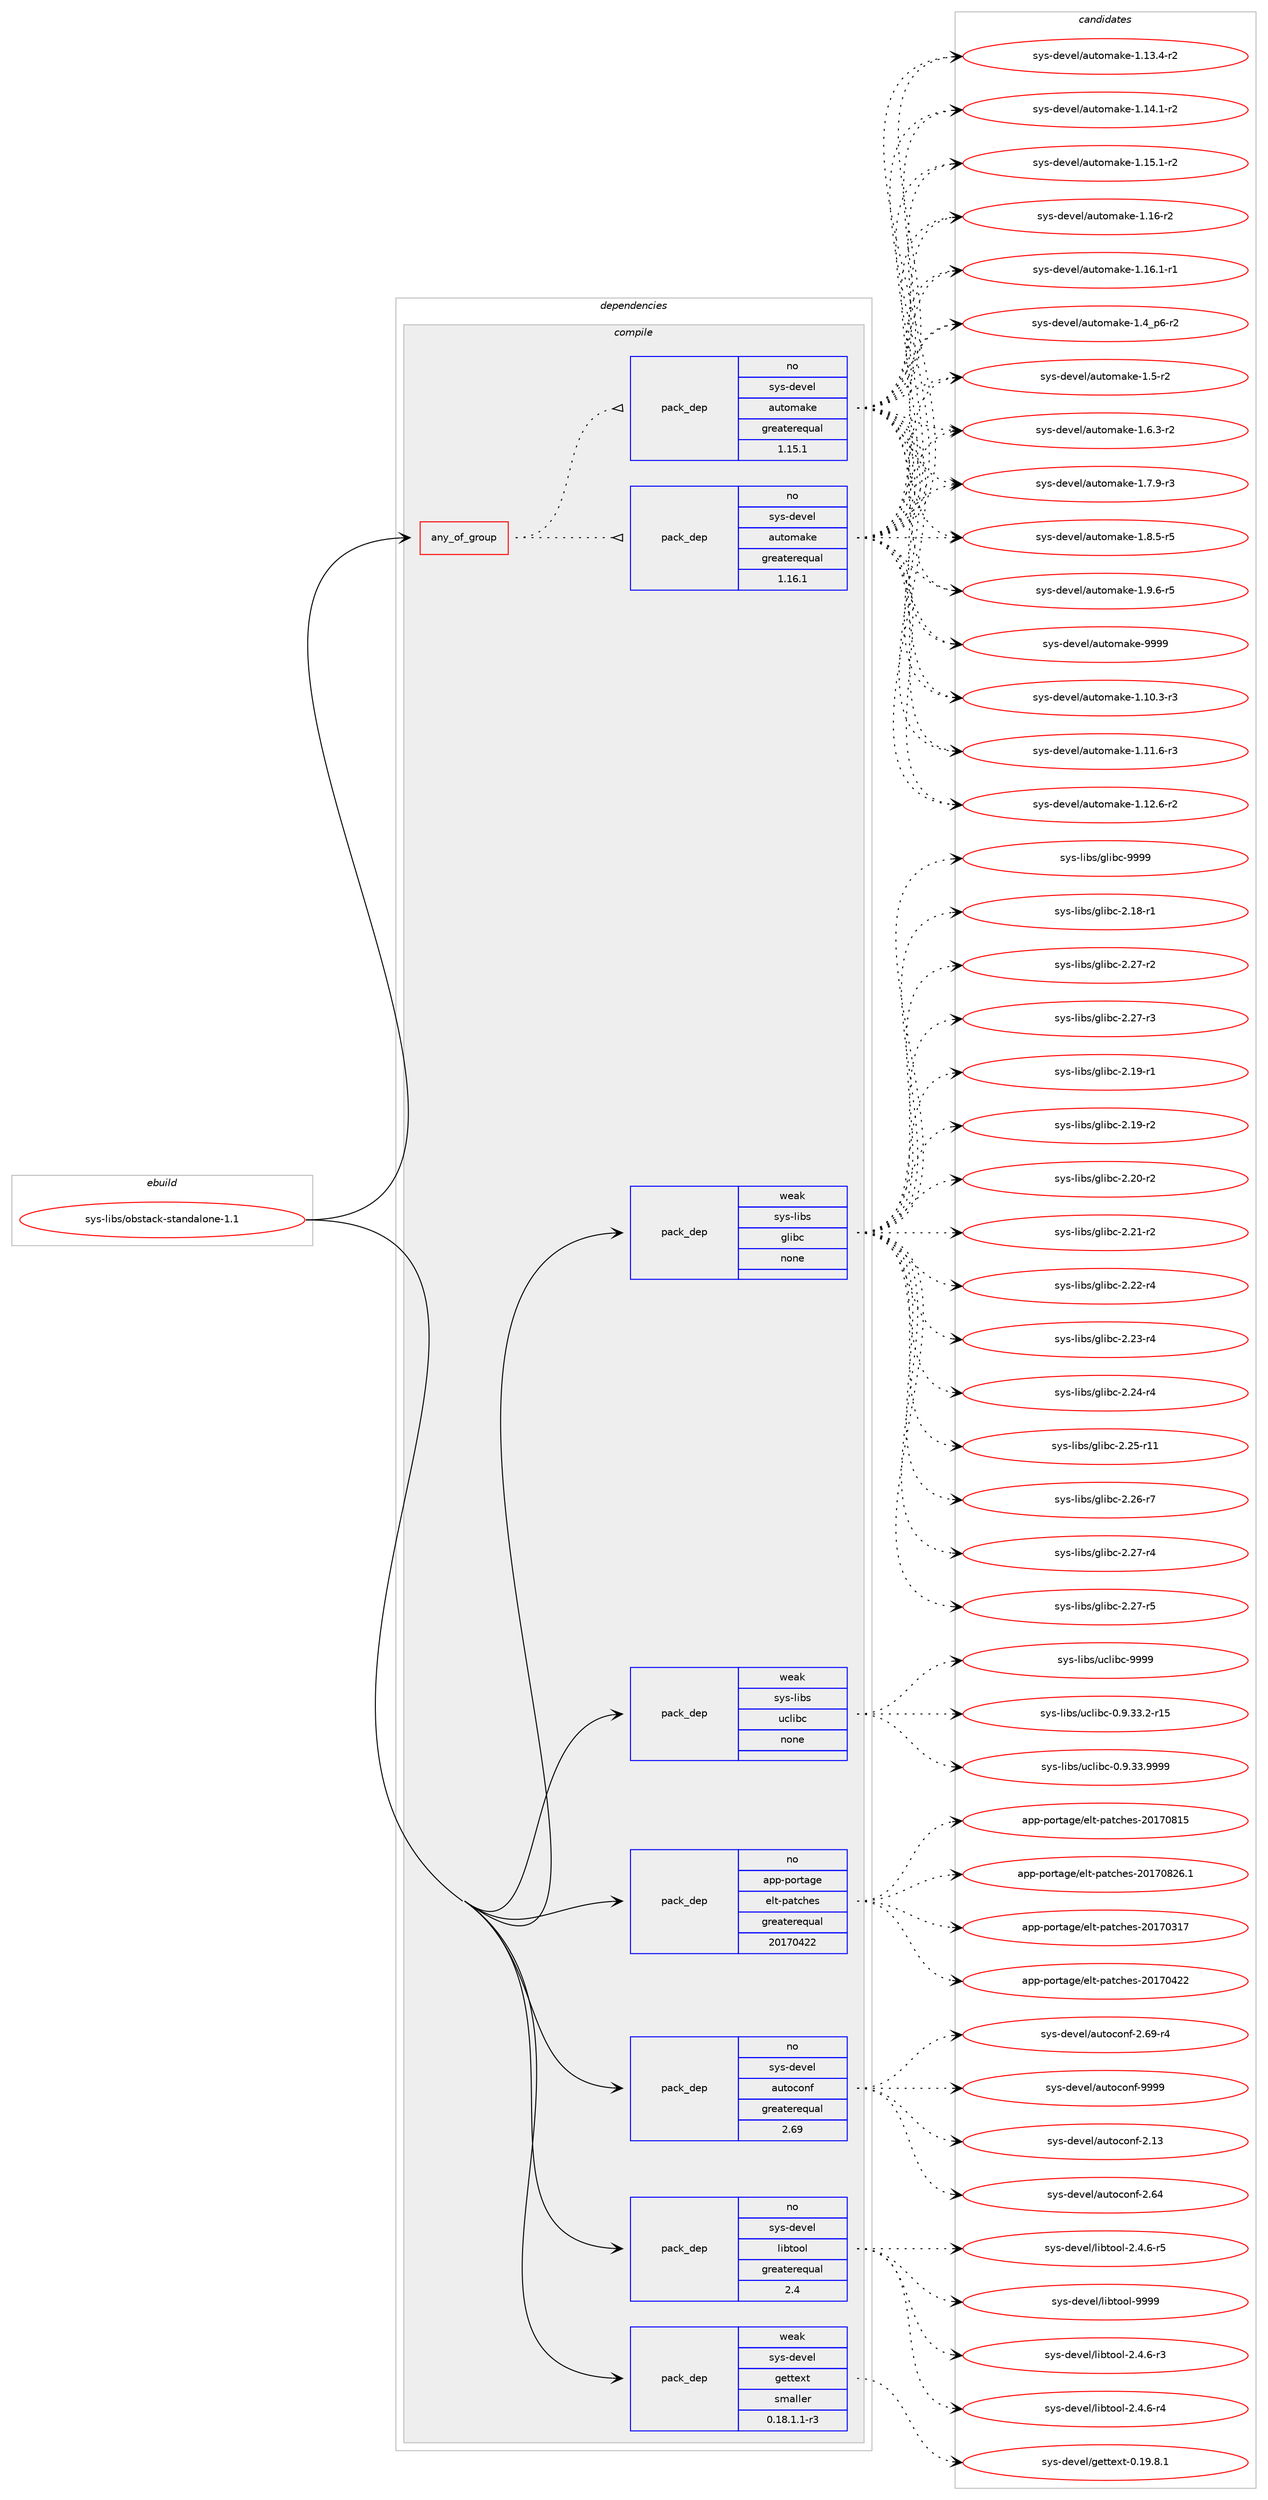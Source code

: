 digraph prolog {

# *************
# Graph options
# *************

newrank=true;
concentrate=true;
compound=true;
graph [rankdir=LR,fontname=Helvetica,fontsize=10,ranksep=1.5];#, ranksep=2.5, nodesep=0.2];
edge  [arrowhead=vee];
node  [fontname=Helvetica,fontsize=10];

# **********
# The ebuild
# **********

subgraph cluster_leftcol {
color=gray;
rank=same;
label=<<i>ebuild</i>>;
id [label="sys-libs/obstack-standalone-1.1", color=red, width=4, href="../sys-libs/obstack-standalone-1.1.svg"];
}

# ****************
# The dependencies
# ****************

subgraph cluster_midcol {
color=gray;
label=<<i>dependencies</i>>;
subgraph cluster_compile {
fillcolor="#eeeeee";
style=filled;
label=<<i>compile</i>>;
subgraph any67 {
dependency6680 [label=<<TABLE BORDER="0" CELLBORDER="1" CELLSPACING="0" CELLPADDING="4"><TR><TD CELLPADDING="10">any_of_group</TD></TR></TABLE>>, shape=none, color=red];subgraph pack5278 {
dependency6681 [label=<<TABLE BORDER="0" CELLBORDER="1" CELLSPACING="0" CELLPADDING="4" WIDTH="220"><TR><TD ROWSPAN="6" CELLPADDING="30">pack_dep</TD></TR><TR><TD WIDTH="110">no</TD></TR><TR><TD>sys-devel</TD></TR><TR><TD>automake</TD></TR><TR><TD>greaterequal</TD></TR><TR><TD>1.16.1</TD></TR></TABLE>>, shape=none, color=blue];
}
dependency6680:e -> dependency6681:w [weight=20,style="dotted",arrowhead="oinv"];
subgraph pack5279 {
dependency6682 [label=<<TABLE BORDER="0" CELLBORDER="1" CELLSPACING="0" CELLPADDING="4" WIDTH="220"><TR><TD ROWSPAN="6" CELLPADDING="30">pack_dep</TD></TR><TR><TD WIDTH="110">no</TD></TR><TR><TD>sys-devel</TD></TR><TR><TD>automake</TD></TR><TR><TD>greaterequal</TD></TR><TR><TD>1.15.1</TD></TR></TABLE>>, shape=none, color=blue];
}
dependency6680:e -> dependency6682:w [weight=20,style="dotted",arrowhead="oinv"];
}
id:e -> dependency6680:w [weight=20,style="solid",arrowhead="vee"];
subgraph pack5280 {
dependency6683 [label=<<TABLE BORDER="0" CELLBORDER="1" CELLSPACING="0" CELLPADDING="4" WIDTH="220"><TR><TD ROWSPAN="6" CELLPADDING="30">pack_dep</TD></TR><TR><TD WIDTH="110">no</TD></TR><TR><TD>app-portage</TD></TR><TR><TD>elt-patches</TD></TR><TR><TD>greaterequal</TD></TR><TR><TD>20170422</TD></TR></TABLE>>, shape=none, color=blue];
}
id:e -> dependency6683:w [weight=20,style="solid",arrowhead="vee"];
subgraph pack5281 {
dependency6684 [label=<<TABLE BORDER="0" CELLBORDER="1" CELLSPACING="0" CELLPADDING="4" WIDTH="220"><TR><TD ROWSPAN="6" CELLPADDING="30">pack_dep</TD></TR><TR><TD WIDTH="110">no</TD></TR><TR><TD>sys-devel</TD></TR><TR><TD>autoconf</TD></TR><TR><TD>greaterequal</TD></TR><TR><TD>2.69</TD></TR></TABLE>>, shape=none, color=blue];
}
id:e -> dependency6684:w [weight=20,style="solid",arrowhead="vee"];
subgraph pack5282 {
dependency6685 [label=<<TABLE BORDER="0" CELLBORDER="1" CELLSPACING="0" CELLPADDING="4" WIDTH="220"><TR><TD ROWSPAN="6" CELLPADDING="30">pack_dep</TD></TR><TR><TD WIDTH="110">no</TD></TR><TR><TD>sys-devel</TD></TR><TR><TD>libtool</TD></TR><TR><TD>greaterequal</TD></TR><TR><TD>2.4</TD></TR></TABLE>>, shape=none, color=blue];
}
id:e -> dependency6685:w [weight=20,style="solid",arrowhead="vee"];
subgraph pack5283 {
dependency6686 [label=<<TABLE BORDER="0" CELLBORDER="1" CELLSPACING="0" CELLPADDING="4" WIDTH="220"><TR><TD ROWSPAN="6" CELLPADDING="30">pack_dep</TD></TR><TR><TD WIDTH="110">weak</TD></TR><TR><TD>sys-devel</TD></TR><TR><TD>gettext</TD></TR><TR><TD>smaller</TD></TR><TR><TD>0.18.1.1-r3</TD></TR></TABLE>>, shape=none, color=blue];
}
id:e -> dependency6686:w [weight=20,style="solid",arrowhead="vee"];
subgraph pack5284 {
dependency6687 [label=<<TABLE BORDER="0" CELLBORDER="1" CELLSPACING="0" CELLPADDING="4" WIDTH="220"><TR><TD ROWSPAN="6" CELLPADDING="30">pack_dep</TD></TR><TR><TD WIDTH="110">weak</TD></TR><TR><TD>sys-libs</TD></TR><TR><TD>glibc</TD></TR><TR><TD>none</TD></TR><TR><TD></TD></TR></TABLE>>, shape=none, color=blue];
}
id:e -> dependency6687:w [weight=20,style="solid",arrowhead="vee"];
subgraph pack5285 {
dependency6688 [label=<<TABLE BORDER="0" CELLBORDER="1" CELLSPACING="0" CELLPADDING="4" WIDTH="220"><TR><TD ROWSPAN="6" CELLPADDING="30">pack_dep</TD></TR><TR><TD WIDTH="110">weak</TD></TR><TR><TD>sys-libs</TD></TR><TR><TD>uclibc</TD></TR><TR><TD>none</TD></TR><TR><TD></TD></TR></TABLE>>, shape=none, color=blue];
}
id:e -> dependency6688:w [weight=20,style="solid",arrowhead="vee"];
}
subgraph cluster_compileandrun {
fillcolor="#eeeeee";
style=filled;
label=<<i>compile and run</i>>;
}
subgraph cluster_run {
fillcolor="#eeeeee";
style=filled;
label=<<i>run</i>>;
}
}

# **************
# The candidates
# **************

subgraph cluster_choices {
rank=same;
color=gray;
label=<<i>candidates</i>>;

subgraph choice5278 {
color=black;
nodesep=1;
choice11512111545100101118101108479711711611110997107101454946494846514511451 [label="sys-devel/automake-1.10.3-r3", color=red, width=4,href="../sys-devel/automake-1.10.3-r3.svg"];
choice11512111545100101118101108479711711611110997107101454946494946544511451 [label="sys-devel/automake-1.11.6-r3", color=red, width=4,href="../sys-devel/automake-1.11.6-r3.svg"];
choice11512111545100101118101108479711711611110997107101454946495046544511450 [label="sys-devel/automake-1.12.6-r2", color=red, width=4,href="../sys-devel/automake-1.12.6-r2.svg"];
choice11512111545100101118101108479711711611110997107101454946495146524511450 [label="sys-devel/automake-1.13.4-r2", color=red, width=4,href="../sys-devel/automake-1.13.4-r2.svg"];
choice11512111545100101118101108479711711611110997107101454946495246494511450 [label="sys-devel/automake-1.14.1-r2", color=red, width=4,href="../sys-devel/automake-1.14.1-r2.svg"];
choice11512111545100101118101108479711711611110997107101454946495346494511450 [label="sys-devel/automake-1.15.1-r2", color=red, width=4,href="../sys-devel/automake-1.15.1-r2.svg"];
choice1151211154510010111810110847971171161111099710710145494649544511450 [label="sys-devel/automake-1.16-r2", color=red, width=4,href="../sys-devel/automake-1.16-r2.svg"];
choice11512111545100101118101108479711711611110997107101454946495446494511449 [label="sys-devel/automake-1.16.1-r1", color=red, width=4,href="../sys-devel/automake-1.16.1-r1.svg"];
choice115121115451001011181011084797117116111109971071014549465295112544511450 [label="sys-devel/automake-1.4_p6-r2", color=red, width=4,href="../sys-devel/automake-1.4_p6-r2.svg"];
choice11512111545100101118101108479711711611110997107101454946534511450 [label="sys-devel/automake-1.5-r2", color=red, width=4,href="../sys-devel/automake-1.5-r2.svg"];
choice115121115451001011181011084797117116111109971071014549465446514511450 [label="sys-devel/automake-1.6.3-r2", color=red, width=4,href="../sys-devel/automake-1.6.3-r2.svg"];
choice115121115451001011181011084797117116111109971071014549465546574511451 [label="sys-devel/automake-1.7.9-r3", color=red, width=4,href="../sys-devel/automake-1.7.9-r3.svg"];
choice115121115451001011181011084797117116111109971071014549465646534511453 [label="sys-devel/automake-1.8.5-r5", color=red, width=4,href="../sys-devel/automake-1.8.5-r5.svg"];
choice115121115451001011181011084797117116111109971071014549465746544511453 [label="sys-devel/automake-1.9.6-r5", color=red, width=4,href="../sys-devel/automake-1.9.6-r5.svg"];
choice115121115451001011181011084797117116111109971071014557575757 [label="sys-devel/automake-9999", color=red, width=4,href="../sys-devel/automake-9999.svg"];
dependency6681:e -> choice11512111545100101118101108479711711611110997107101454946494846514511451:w [style=dotted,weight="100"];
dependency6681:e -> choice11512111545100101118101108479711711611110997107101454946494946544511451:w [style=dotted,weight="100"];
dependency6681:e -> choice11512111545100101118101108479711711611110997107101454946495046544511450:w [style=dotted,weight="100"];
dependency6681:e -> choice11512111545100101118101108479711711611110997107101454946495146524511450:w [style=dotted,weight="100"];
dependency6681:e -> choice11512111545100101118101108479711711611110997107101454946495246494511450:w [style=dotted,weight="100"];
dependency6681:e -> choice11512111545100101118101108479711711611110997107101454946495346494511450:w [style=dotted,weight="100"];
dependency6681:e -> choice1151211154510010111810110847971171161111099710710145494649544511450:w [style=dotted,weight="100"];
dependency6681:e -> choice11512111545100101118101108479711711611110997107101454946495446494511449:w [style=dotted,weight="100"];
dependency6681:e -> choice115121115451001011181011084797117116111109971071014549465295112544511450:w [style=dotted,weight="100"];
dependency6681:e -> choice11512111545100101118101108479711711611110997107101454946534511450:w [style=dotted,weight="100"];
dependency6681:e -> choice115121115451001011181011084797117116111109971071014549465446514511450:w [style=dotted,weight="100"];
dependency6681:e -> choice115121115451001011181011084797117116111109971071014549465546574511451:w [style=dotted,weight="100"];
dependency6681:e -> choice115121115451001011181011084797117116111109971071014549465646534511453:w [style=dotted,weight="100"];
dependency6681:e -> choice115121115451001011181011084797117116111109971071014549465746544511453:w [style=dotted,weight="100"];
dependency6681:e -> choice115121115451001011181011084797117116111109971071014557575757:w [style=dotted,weight="100"];
}
subgraph choice5279 {
color=black;
nodesep=1;
choice11512111545100101118101108479711711611110997107101454946494846514511451 [label="sys-devel/automake-1.10.3-r3", color=red, width=4,href="../sys-devel/automake-1.10.3-r3.svg"];
choice11512111545100101118101108479711711611110997107101454946494946544511451 [label="sys-devel/automake-1.11.6-r3", color=red, width=4,href="../sys-devel/automake-1.11.6-r3.svg"];
choice11512111545100101118101108479711711611110997107101454946495046544511450 [label="sys-devel/automake-1.12.6-r2", color=red, width=4,href="../sys-devel/automake-1.12.6-r2.svg"];
choice11512111545100101118101108479711711611110997107101454946495146524511450 [label="sys-devel/automake-1.13.4-r2", color=red, width=4,href="../sys-devel/automake-1.13.4-r2.svg"];
choice11512111545100101118101108479711711611110997107101454946495246494511450 [label="sys-devel/automake-1.14.1-r2", color=red, width=4,href="../sys-devel/automake-1.14.1-r2.svg"];
choice11512111545100101118101108479711711611110997107101454946495346494511450 [label="sys-devel/automake-1.15.1-r2", color=red, width=4,href="../sys-devel/automake-1.15.1-r2.svg"];
choice1151211154510010111810110847971171161111099710710145494649544511450 [label="sys-devel/automake-1.16-r2", color=red, width=4,href="../sys-devel/automake-1.16-r2.svg"];
choice11512111545100101118101108479711711611110997107101454946495446494511449 [label="sys-devel/automake-1.16.1-r1", color=red, width=4,href="../sys-devel/automake-1.16.1-r1.svg"];
choice115121115451001011181011084797117116111109971071014549465295112544511450 [label="sys-devel/automake-1.4_p6-r2", color=red, width=4,href="../sys-devel/automake-1.4_p6-r2.svg"];
choice11512111545100101118101108479711711611110997107101454946534511450 [label="sys-devel/automake-1.5-r2", color=red, width=4,href="../sys-devel/automake-1.5-r2.svg"];
choice115121115451001011181011084797117116111109971071014549465446514511450 [label="sys-devel/automake-1.6.3-r2", color=red, width=4,href="../sys-devel/automake-1.6.3-r2.svg"];
choice115121115451001011181011084797117116111109971071014549465546574511451 [label="sys-devel/automake-1.7.9-r3", color=red, width=4,href="../sys-devel/automake-1.7.9-r3.svg"];
choice115121115451001011181011084797117116111109971071014549465646534511453 [label="sys-devel/automake-1.8.5-r5", color=red, width=4,href="../sys-devel/automake-1.8.5-r5.svg"];
choice115121115451001011181011084797117116111109971071014549465746544511453 [label="sys-devel/automake-1.9.6-r5", color=red, width=4,href="../sys-devel/automake-1.9.6-r5.svg"];
choice115121115451001011181011084797117116111109971071014557575757 [label="sys-devel/automake-9999", color=red, width=4,href="../sys-devel/automake-9999.svg"];
dependency6682:e -> choice11512111545100101118101108479711711611110997107101454946494846514511451:w [style=dotted,weight="100"];
dependency6682:e -> choice11512111545100101118101108479711711611110997107101454946494946544511451:w [style=dotted,weight="100"];
dependency6682:e -> choice11512111545100101118101108479711711611110997107101454946495046544511450:w [style=dotted,weight="100"];
dependency6682:e -> choice11512111545100101118101108479711711611110997107101454946495146524511450:w [style=dotted,weight="100"];
dependency6682:e -> choice11512111545100101118101108479711711611110997107101454946495246494511450:w [style=dotted,weight="100"];
dependency6682:e -> choice11512111545100101118101108479711711611110997107101454946495346494511450:w [style=dotted,weight="100"];
dependency6682:e -> choice1151211154510010111810110847971171161111099710710145494649544511450:w [style=dotted,weight="100"];
dependency6682:e -> choice11512111545100101118101108479711711611110997107101454946495446494511449:w [style=dotted,weight="100"];
dependency6682:e -> choice115121115451001011181011084797117116111109971071014549465295112544511450:w [style=dotted,weight="100"];
dependency6682:e -> choice11512111545100101118101108479711711611110997107101454946534511450:w [style=dotted,weight="100"];
dependency6682:e -> choice115121115451001011181011084797117116111109971071014549465446514511450:w [style=dotted,weight="100"];
dependency6682:e -> choice115121115451001011181011084797117116111109971071014549465546574511451:w [style=dotted,weight="100"];
dependency6682:e -> choice115121115451001011181011084797117116111109971071014549465646534511453:w [style=dotted,weight="100"];
dependency6682:e -> choice115121115451001011181011084797117116111109971071014549465746544511453:w [style=dotted,weight="100"];
dependency6682:e -> choice115121115451001011181011084797117116111109971071014557575757:w [style=dotted,weight="100"];
}
subgraph choice5280 {
color=black;
nodesep=1;
choice97112112451121111141169710310147101108116451129711699104101115455048495548514955 [label="app-portage/elt-patches-20170317", color=red, width=4,href="../app-portage/elt-patches-20170317.svg"];
choice97112112451121111141169710310147101108116451129711699104101115455048495548525050 [label="app-portage/elt-patches-20170422", color=red, width=4,href="../app-portage/elt-patches-20170422.svg"];
choice97112112451121111141169710310147101108116451129711699104101115455048495548564953 [label="app-portage/elt-patches-20170815", color=red, width=4,href="../app-portage/elt-patches-20170815.svg"];
choice971121124511211111411697103101471011081164511297116991041011154550484955485650544649 [label="app-portage/elt-patches-20170826.1", color=red, width=4,href="../app-portage/elt-patches-20170826.1.svg"];
dependency6683:e -> choice97112112451121111141169710310147101108116451129711699104101115455048495548514955:w [style=dotted,weight="100"];
dependency6683:e -> choice97112112451121111141169710310147101108116451129711699104101115455048495548525050:w [style=dotted,weight="100"];
dependency6683:e -> choice97112112451121111141169710310147101108116451129711699104101115455048495548564953:w [style=dotted,weight="100"];
dependency6683:e -> choice971121124511211111411697103101471011081164511297116991041011154550484955485650544649:w [style=dotted,weight="100"];
}
subgraph choice5281 {
color=black;
nodesep=1;
choice115121115451001011181011084797117116111991111101024550464951 [label="sys-devel/autoconf-2.13", color=red, width=4,href="../sys-devel/autoconf-2.13.svg"];
choice115121115451001011181011084797117116111991111101024550465452 [label="sys-devel/autoconf-2.64", color=red, width=4,href="../sys-devel/autoconf-2.64.svg"];
choice1151211154510010111810110847971171161119911111010245504654574511452 [label="sys-devel/autoconf-2.69-r4", color=red, width=4,href="../sys-devel/autoconf-2.69-r4.svg"];
choice115121115451001011181011084797117116111991111101024557575757 [label="sys-devel/autoconf-9999", color=red, width=4,href="../sys-devel/autoconf-9999.svg"];
dependency6684:e -> choice115121115451001011181011084797117116111991111101024550464951:w [style=dotted,weight="100"];
dependency6684:e -> choice115121115451001011181011084797117116111991111101024550465452:w [style=dotted,weight="100"];
dependency6684:e -> choice1151211154510010111810110847971171161119911111010245504654574511452:w [style=dotted,weight="100"];
dependency6684:e -> choice115121115451001011181011084797117116111991111101024557575757:w [style=dotted,weight="100"];
}
subgraph choice5282 {
color=black;
nodesep=1;
choice1151211154510010111810110847108105981161111111084550465246544511451 [label="sys-devel/libtool-2.4.6-r3", color=red, width=4,href="../sys-devel/libtool-2.4.6-r3.svg"];
choice1151211154510010111810110847108105981161111111084550465246544511452 [label="sys-devel/libtool-2.4.6-r4", color=red, width=4,href="../sys-devel/libtool-2.4.6-r4.svg"];
choice1151211154510010111810110847108105981161111111084550465246544511453 [label="sys-devel/libtool-2.4.6-r5", color=red, width=4,href="../sys-devel/libtool-2.4.6-r5.svg"];
choice1151211154510010111810110847108105981161111111084557575757 [label="sys-devel/libtool-9999", color=red, width=4,href="../sys-devel/libtool-9999.svg"];
dependency6685:e -> choice1151211154510010111810110847108105981161111111084550465246544511451:w [style=dotted,weight="100"];
dependency6685:e -> choice1151211154510010111810110847108105981161111111084550465246544511452:w [style=dotted,weight="100"];
dependency6685:e -> choice1151211154510010111810110847108105981161111111084550465246544511453:w [style=dotted,weight="100"];
dependency6685:e -> choice1151211154510010111810110847108105981161111111084557575757:w [style=dotted,weight="100"];
}
subgraph choice5283 {
color=black;
nodesep=1;
choice1151211154510010111810110847103101116116101120116454846495746564649 [label="sys-devel/gettext-0.19.8.1", color=red, width=4,href="../sys-devel/gettext-0.19.8.1.svg"];
dependency6686:e -> choice1151211154510010111810110847103101116116101120116454846495746564649:w [style=dotted,weight="100"];
}
subgraph choice5284 {
color=black;
nodesep=1;
choice115121115451081059811547103108105989945504649564511449 [label="sys-libs/glibc-2.18-r1", color=red, width=4,href="../sys-libs/glibc-2.18-r1.svg"];
choice115121115451081059811547103108105989945504650554511450 [label="sys-libs/glibc-2.27-r2", color=red, width=4,href="../sys-libs/glibc-2.27-r2.svg"];
choice115121115451081059811547103108105989945504650554511451 [label="sys-libs/glibc-2.27-r3", color=red, width=4,href="../sys-libs/glibc-2.27-r3.svg"];
choice115121115451081059811547103108105989945504649574511449 [label="sys-libs/glibc-2.19-r1", color=red, width=4,href="../sys-libs/glibc-2.19-r1.svg"];
choice115121115451081059811547103108105989945504649574511450 [label="sys-libs/glibc-2.19-r2", color=red, width=4,href="../sys-libs/glibc-2.19-r2.svg"];
choice115121115451081059811547103108105989945504650484511450 [label="sys-libs/glibc-2.20-r2", color=red, width=4,href="../sys-libs/glibc-2.20-r2.svg"];
choice115121115451081059811547103108105989945504650494511450 [label="sys-libs/glibc-2.21-r2", color=red, width=4,href="../sys-libs/glibc-2.21-r2.svg"];
choice115121115451081059811547103108105989945504650504511452 [label="sys-libs/glibc-2.22-r4", color=red, width=4,href="../sys-libs/glibc-2.22-r4.svg"];
choice115121115451081059811547103108105989945504650514511452 [label="sys-libs/glibc-2.23-r4", color=red, width=4,href="../sys-libs/glibc-2.23-r4.svg"];
choice115121115451081059811547103108105989945504650524511452 [label="sys-libs/glibc-2.24-r4", color=red, width=4,href="../sys-libs/glibc-2.24-r4.svg"];
choice11512111545108105981154710310810598994550465053451144949 [label="sys-libs/glibc-2.25-r11", color=red, width=4,href="../sys-libs/glibc-2.25-r11.svg"];
choice115121115451081059811547103108105989945504650544511455 [label="sys-libs/glibc-2.26-r7", color=red, width=4,href="../sys-libs/glibc-2.26-r7.svg"];
choice115121115451081059811547103108105989945504650554511452 [label="sys-libs/glibc-2.27-r4", color=red, width=4,href="../sys-libs/glibc-2.27-r4.svg"];
choice115121115451081059811547103108105989945504650554511453 [label="sys-libs/glibc-2.27-r5", color=red, width=4,href="../sys-libs/glibc-2.27-r5.svg"];
choice11512111545108105981154710310810598994557575757 [label="sys-libs/glibc-9999", color=red, width=4,href="../sys-libs/glibc-9999.svg"];
dependency6687:e -> choice115121115451081059811547103108105989945504649564511449:w [style=dotted,weight="100"];
dependency6687:e -> choice115121115451081059811547103108105989945504650554511450:w [style=dotted,weight="100"];
dependency6687:e -> choice115121115451081059811547103108105989945504650554511451:w [style=dotted,weight="100"];
dependency6687:e -> choice115121115451081059811547103108105989945504649574511449:w [style=dotted,weight="100"];
dependency6687:e -> choice115121115451081059811547103108105989945504649574511450:w [style=dotted,weight="100"];
dependency6687:e -> choice115121115451081059811547103108105989945504650484511450:w [style=dotted,weight="100"];
dependency6687:e -> choice115121115451081059811547103108105989945504650494511450:w [style=dotted,weight="100"];
dependency6687:e -> choice115121115451081059811547103108105989945504650504511452:w [style=dotted,weight="100"];
dependency6687:e -> choice115121115451081059811547103108105989945504650514511452:w [style=dotted,weight="100"];
dependency6687:e -> choice115121115451081059811547103108105989945504650524511452:w [style=dotted,weight="100"];
dependency6687:e -> choice11512111545108105981154710310810598994550465053451144949:w [style=dotted,weight="100"];
dependency6687:e -> choice115121115451081059811547103108105989945504650544511455:w [style=dotted,weight="100"];
dependency6687:e -> choice115121115451081059811547103108105989945504650554511452:w [style=dotted,weight="100"];
dependency6687:e -> choice115121115451081059811547103108105989945504650554511453:w [style=dotted,weight="100"];
dependency6687:e -> choice11512111545108105981154710310810598994557575757:w [style=dotted,weight="100"];
}
subgraph choice5285 {
color=black;
nodesep=1;
choice115121115451081059811547117991081059899454846574651514650451144953 [label="sys-libs/uclibc-0.9.33.2-r15", color=red, width=4,href="../sys-libs/uclibc-0.9.33.2-r15.svg"];
choice115121115451081059811547117991081059899454846574651514657575757 [label="sys-libs/uclibc-0.9.33.9999", color=red, width=4,href="../sys-libs/uclibc-0.9.33.9999.svg"];
choice1151211154510810598115471179910810598994557575757 [label="sys-libs/uclibc-9999", color=red, width=4,href="../sys-libs/uclibc-9999.svg"];
dependency6688:e -> choice115121115451081059811547117991081059899454846574651514650451144953:w [style=dotted,weight="100"];
dependency6688:e -> choice115121115451081059811547117991081059899454846574651514657575757:w [style=dotted,weight="100"];
dependency6688:e -> choice1151211154510810598115471179910810598994557575757:w [style=dotted,weight="100"];
}
}

}
